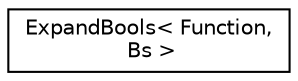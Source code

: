 digraph "Graphical Class Hierarchy"
{
  edge [fontname="Helvetica",fontsize="10",labelfontname="Helvetica",labelfontsize="10"];
  node [fontname="Helvetica",fontsize="10",shape=record];
  rankdir="LR";
  Node0 [label="ExpandBools\< Function,\l Bs \>",height=0.2,width=0.4,color="black", fillcolor="white", style="filled",URL="$structExpandBools.html"];
}
